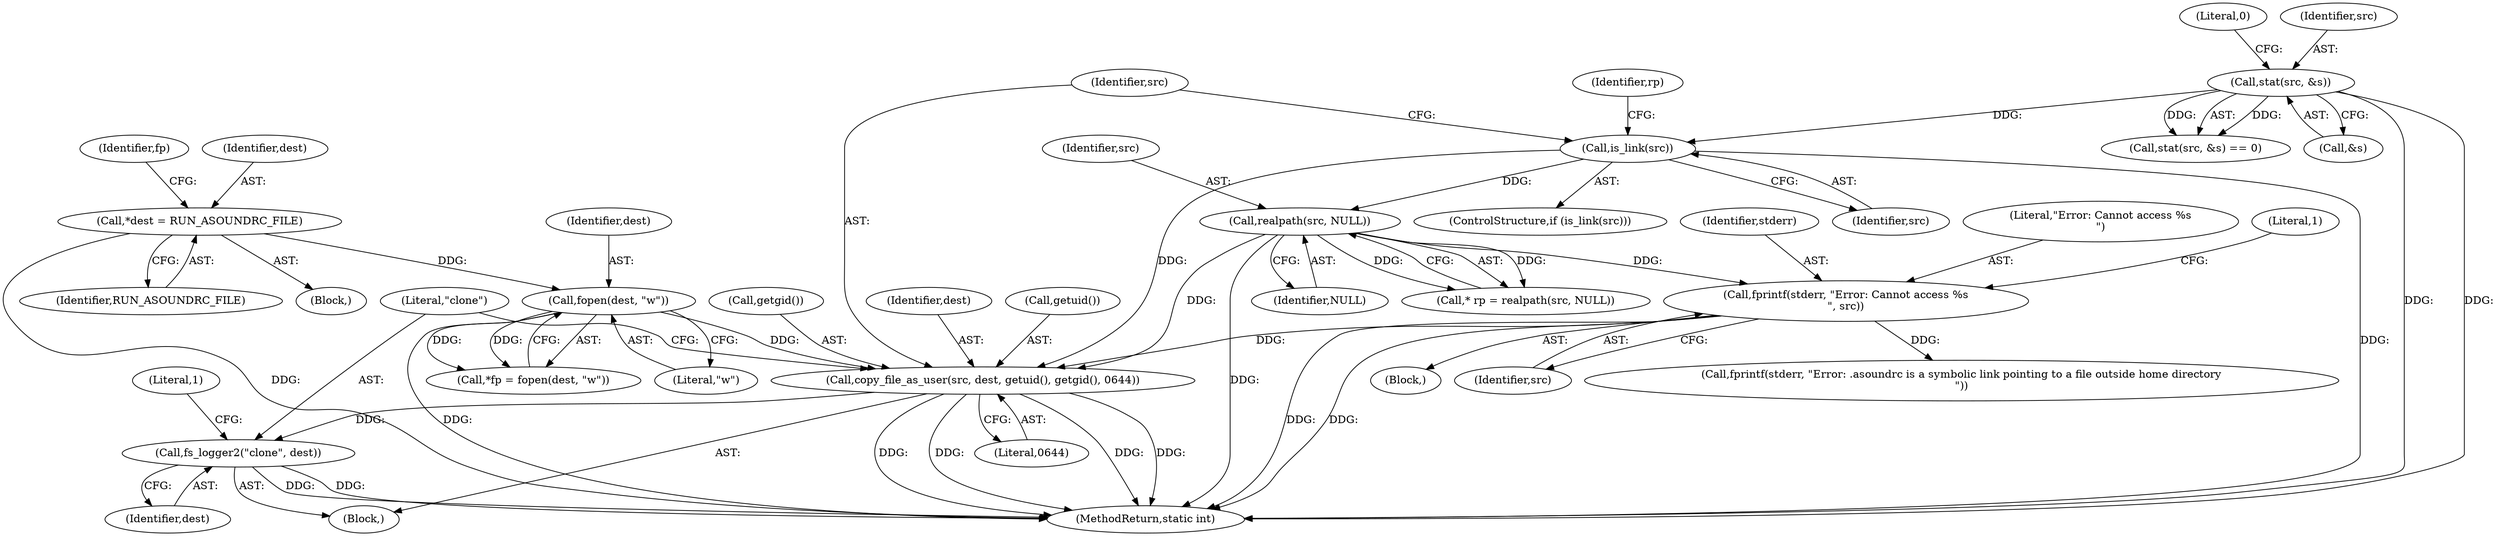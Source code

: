 digraph "0_firejail_38d418505e9ee2d326557e5639e8da49c298858f_0@API" {
"1000193" [label="(Call,copy_file_as_user(src, dest, getuid(), getgid(), 0644))"];
"1000154" [label="(Call,is_link(src))"];
"1000147" [label="(Call,stat(src, &s))"];
"1000167" [label="(Call,fprintf(stderr, \"Error: Cannot access %s\n\", src))"];
"1000160" [label="(Call,realpath(src, NULL))"];
"1000115" [label="(Call,fopen(dest, \"w\"))"];
"1000109" [label="(Call,*dest = RUN_ASOUNDRC_FILE)"];
"1000199" [label="(Call,fs_logger2(\"clone\", dest))"];
"1000159" [label="(Identifier,rp)"];
"1000110" [label="(Identifier,dest)"];
"1000162" [label="(Identifier,NULL)"];
"1000111" [label="(Identifier,RUN_ASOUNDRC_FILE)"];
"1000153" [label="(ControlStructure,if (is_link(src)))"];
"1000151" [label="(Literal,0)"];
"1000148" [label="(Identifier,src)"];
"1000114" [label="(Identifier,fp)"];
"1000146" [label="(Call,stat(src, &s) == 0)"];
"1000116" [label="(Identifier,dest)"];
"1000117" [label="(Literal,\"w\")"];
"1000169" [label="(Literal,\"Error: Cannot access %s\n\")"];
"1000166" [label="(Block,)"];
"1000154" [label="(Call,is_link(src))"];
"1000149" [label="(Call,&s)"];
"1000115" [label="(Call,fopen(dest, \"w\"))"];
"1000160" [label="(Call,realpath(src, NULL))"];
"1000172" [label="(Literal,1)"];
"1000203" [label="(Literal,1)"];
"1000201" [label="(Identifier,dest)"];
"1000158" [label="(Call,* rp = realpath(src, NULL))"];
"1000161" [label="(Identifier,src)"];
"1000195" [label="(Identifier,dest)"];
"1000193" [label="(Call,copy_file_as_user(src, dest, getuid(), getgid(), 0644))"];
"1000170" [label="(Identifier,src)"];
"1000194" [label="(Identifier,src)"];
"1000206" [label="(MethodReturn,static int)"];
"1000167" [label="(Call,fprintf(stderr, \"Error: Cannot access %s\n\", src))"];
"1000196" [label="(Call,getuid())"];
"1000152" [label="(Block,)"];
"1000197" [label="(Call,getgid())"];
"1000200" [label="(Literal,\"clone\")"];
"1000198" [label="(Literal,0644)"];
"1000155" [label="(Identifier,src)"];
"1000147" [label="(Call,stat(src, &s))"];
"1000105" [label="(Block,)"];
"1000199" [label="(Call,fs_logger2(\"clone\", dest))"];
"1000168" [label="(Identifier,stderr)"];
"1000113" [label="(Call,*fp = fopen(dest, \"w\"))"];
"1000186" [label="(Call,fprintf(stderr, \"Error: .asoundrc is a symbolic link pointing to a file outside home directory\n\"))"];
"1000109" [label="(Call,*dest = RUN_ASOUNDRC_FILE)"];
"1000193" -> "1000152"  [label="AST: "];
"1000193" -> "1000198"  [label="CFG: "];
"1000194" -> "1000193"  [label="AST: "];
"1000195" -> "1000193"  [label="AST: "];
"1000196" -> "1000193"  [label="AST: "];
"1000197" -> "1000193"  [label="AST: "];
"1000198" -> "1000193"  [label="AST: "];
"1000200" -> "1000193"  [label="CFG: "];
"1000193" -> "1000206"  [label="DDG: "];
"1000193" -> "1000206"  [label="DDG: "];
"1000193" -> "1000206"  [label="DDG: "];
"1000193" -> "1000206"  [label="DDG: "];
"1000154" -> "1000193"  [label="DDG: "];
"1000167" -> "1000193"  [label="DDG: "];
"1000160" -> "1000193"  [label="DDG: "];
"1000115" -> "1000193"  [label="DDG: "];
"1000193" -> "1000199"  [label="DDG: "];
"1000154" -> "1000153"  [label="AST: "];
"1000154" -> "1000155"  [label="CFG: "];
"1000155" -> "1000154"  [label="AST: "];
"1000159" -> "1000154"  [label="CFG: "];
"1000194" -> "1000154"  [label="CFG: "];
"1000154" -> "1000206"  [label="DDG: "];
"1000147" -> "1000154"  [label="DDG: "];
"1000154" -> "1000160"  [label="DDG: "];
"1000147" -> "1000146"  [label="AST: "];
"1000147" -> "1000149"  [label="CFG: "];
"1000148" -> "1000147"  [label="AST: "];
"1000149" -> "1000147"  [label="AST: "];
"1000151" -> "1000147"  [label="CFG: "];
"1000147" -> "1000206"  [label="DDG: "];
"1000147" -> "1000206"  [label="DDG: "];
"1000147" -> "1000146"  [label="DDG: "];
"1000147" -> "1000146"  [label="DDG: "];
"1000167" -> "1000166"  [label="AST: "];
"1000167" -> "1000170"  [label="CFG: "];
"1000168" -> "1000167"  [label="AST: "];
"1000169" -> "1000167"  [label="AST: "];
"1000170" -> "1000167"  [label="AST: "];
"1000172" -> "1000167"  [label="CFG: "];
"1000167" -> "1000206"  [label="DDG: "];
"1000167" -> "1000206"  [label="DDG: "];
"1000160" -> "1000167"  [label="DDG: "];
"1000167" -> "1000186"  [label="DDG: "];
"1000160" -> "1000158"  [label="AST: "];
"1000160" -> "1000162"  [label="CFG: "];
"1000161" -> "1000160"  [label="AST: "];
"1000162" -> "1000160"  [label="AST: "];
"1000158" -> "1000160"  [label="CFG: "];
"1000160" -> "1000206"  [label="DDG: "];
"1000160" -> "1000158"  [label="DDG: "];
"1000160" -> "1000158"  [label="DDG: "];
"1000115" -> "1000113"  [label="AST: "];
"1000115" -> "1000117"  [label="CFG: "];
"1000116" -> "1000115"  [label="AST: "];
"1000117" -> "1000115"  [label="AST: "];
"1000113" -> "1000115"  [label="CFG: "];
"1000115" -> "1000206"  [label="DDG: "];
"1000115" -> "1000113"  [label="DDG: "];
"1000115" -> "1000113"  [label="DDG: "];
"1000109" -> "1000115"  [label="DDG: "];
"1000109" -> "1000105"  [label="AST: "];
"1000109" -> "1000111"  [label="CFG: "];
"1000110" -> "1000109"  [label="AST: "];
"1000111" -> "1000109"  [label="AST: "];
"1000114" -> "1000109"  [label="CFG: "];
"1000109" -> "1000206"  [label="DDG: "];
"1000199" -> "1000152"  [label="AST: "];
"1000199" -> "1000201"  [label="CFG: "];
"1000200" -> "1000199"  [label="AST: "];
"1000201" -> "1000199"  [label="AST: "];
"1000203" -> "1000199"  [label="CFG: "];
"1000199" -> "1000206"  [label="DDG: "];
"1000199" -> "1000206"  [label="DDG: "];
}

